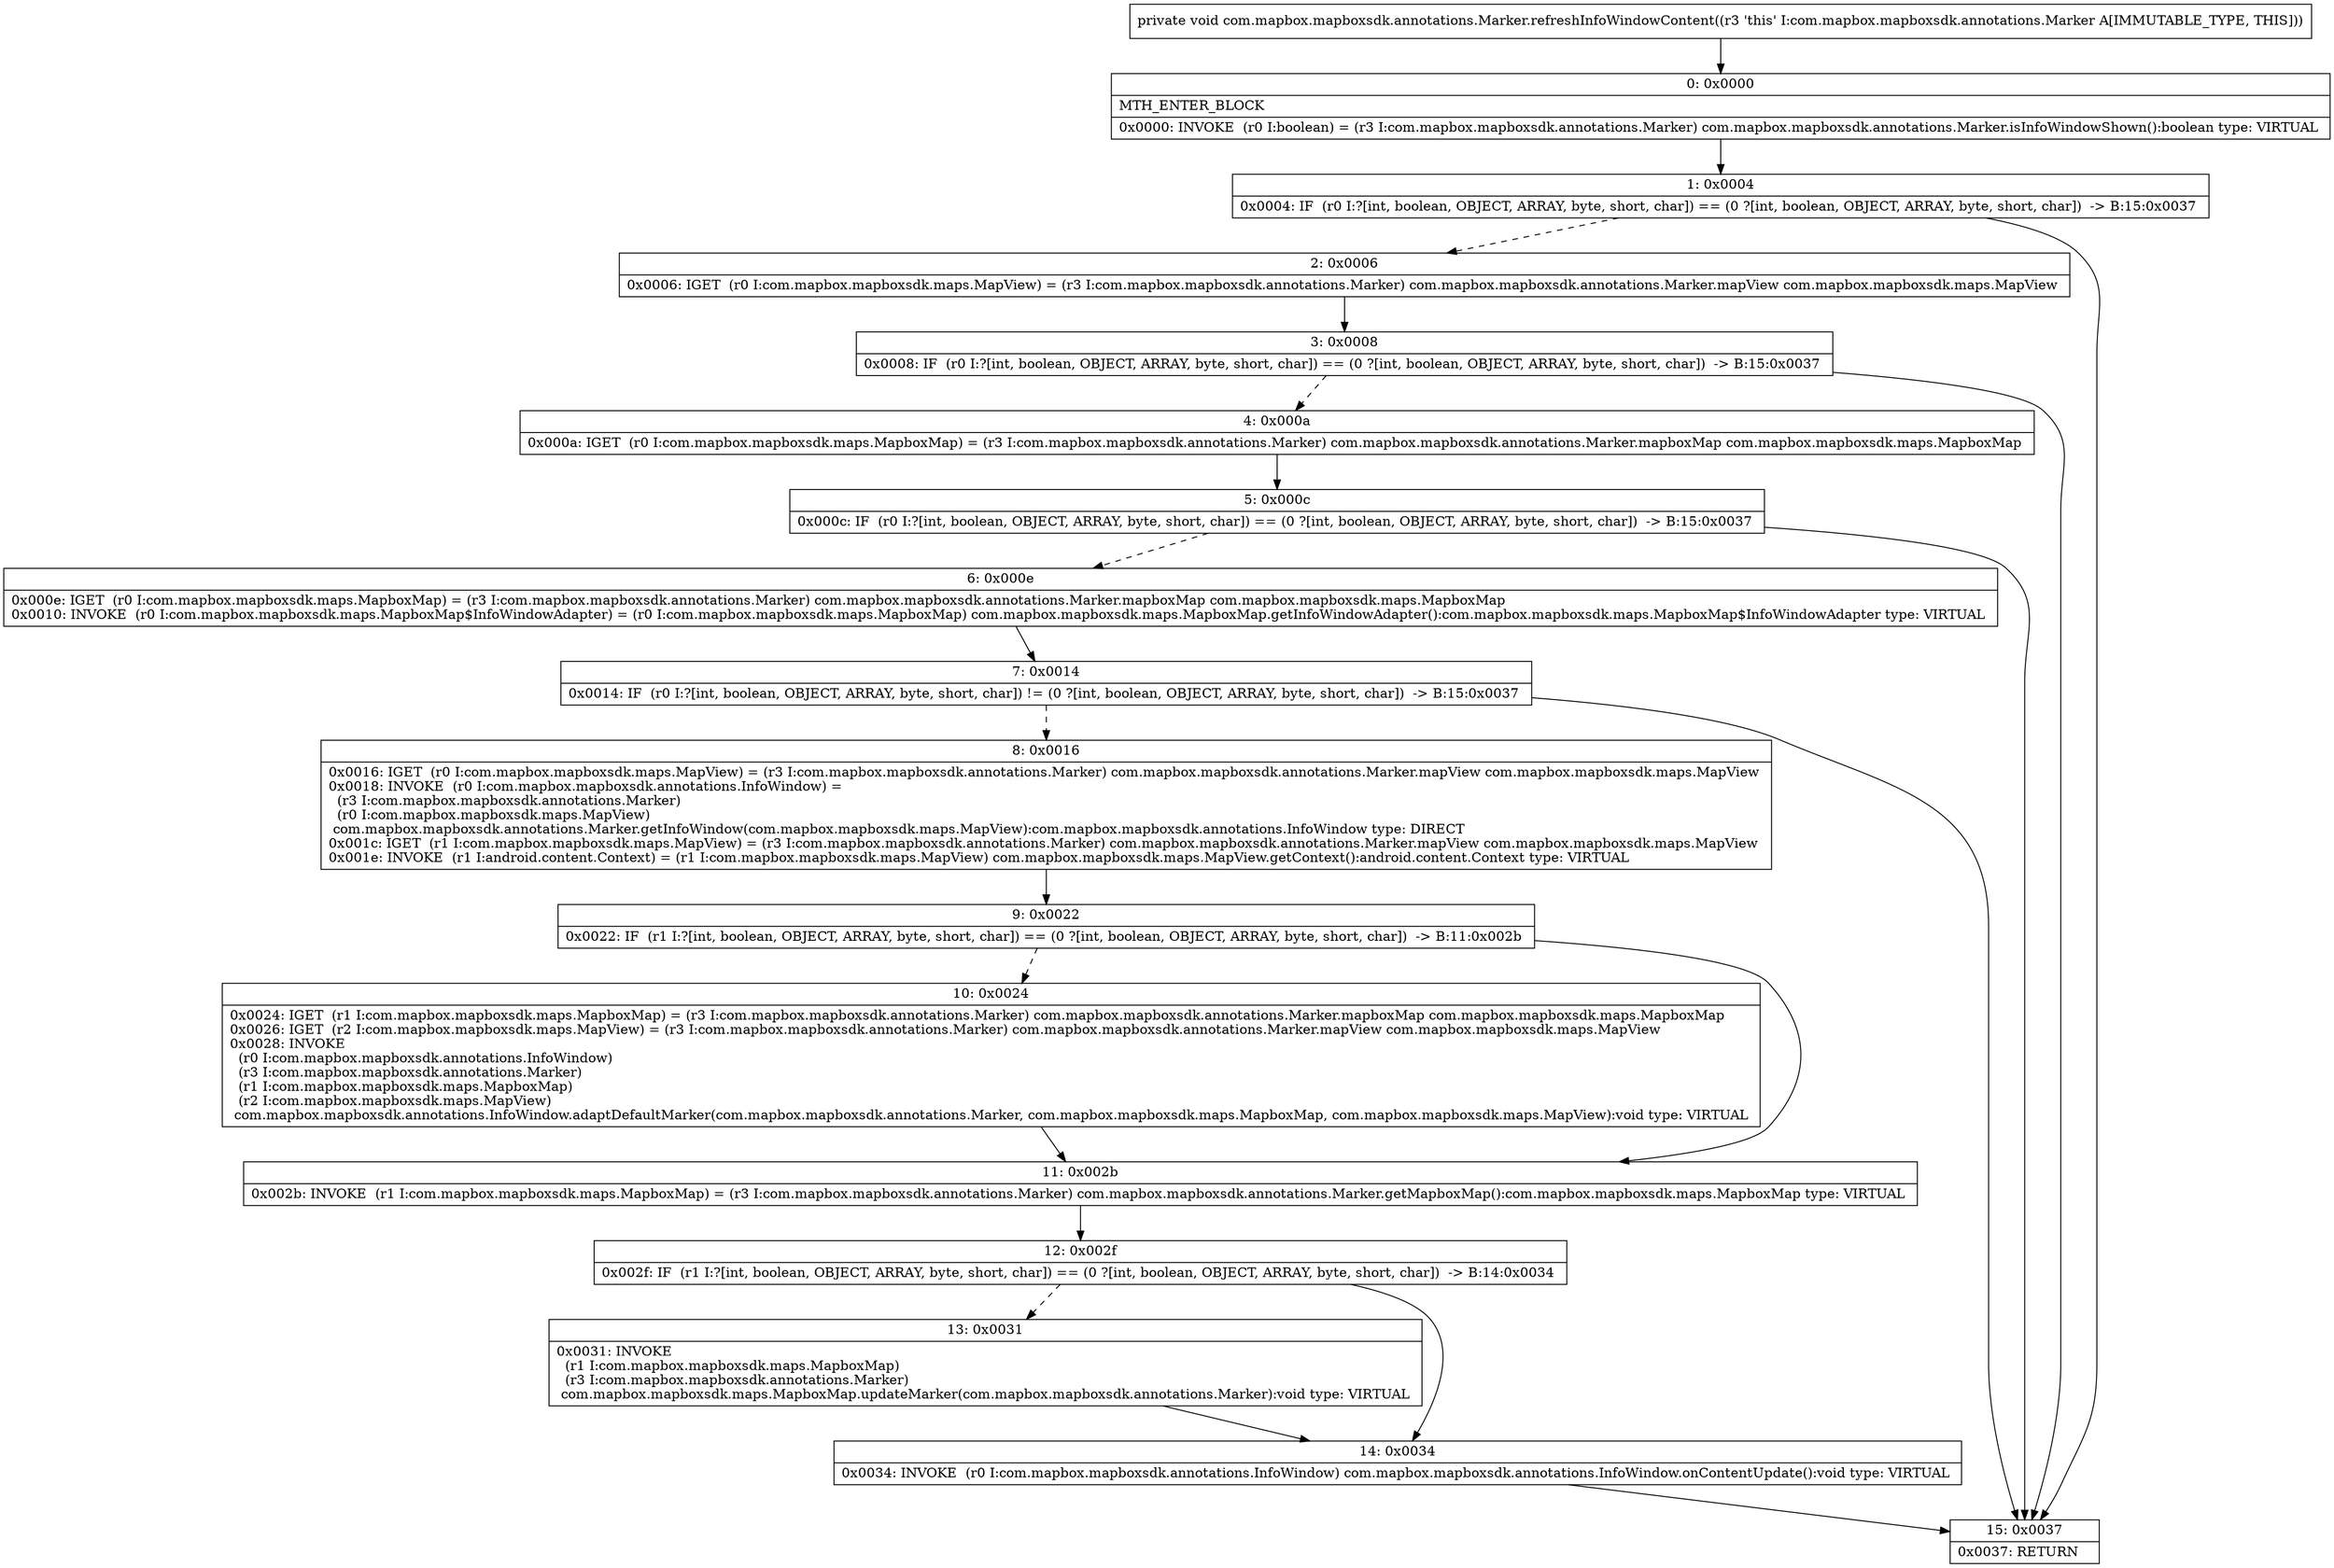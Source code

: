 digraph "CFG forcom.mapbox.mapboxsdk.annotations.Marker.refreshInfoWindowContent()V" {
Node_0 [shape=record,label="{0\:\ 0x0000|MTH_ENTER_BLOCK\l|0x0000: INVOKE  (r0 I:boolean) = (r3 I:com.mapbox.mapboxsdk.annotations.Marker) com.mapbox.mapboxsdk.annotations.Marker.isInfoWindowShown():boolean type: VIRTUAL \l}"];
Node_1 [shape=record,label="{1\:\ 0x0004|0x0004: IF  (r0 I:?[int, boolean, OBJECT, ARRAY, byte, short, char]) == (0 ?[int, boolean, OBJECT, ARRAY, byte, short, char])  \-\> B:15:0x0037 \l}"];
Node_2 [shape=record,label="{2\:\ 0x0006|0x0006: IGET  (r0 I:com.mapbox.mapboxsdk.maps.MapView) = (r3 I:com.mapbox.mapboxsdk.annotations.Marker) com.mapbox.mapboxsdk.annotations.Marker.mapView com.mapbox.mapboxsdk.maps.MapView \l}"];
Node_3 [shape=record,label="{3\:\ 0x0008|0x0008: IF  (r0 I:?[int, boolean, OBJECT, ARRAY, byte, short, char]) == (0 ?[int, boolean, OBJECT, ARRAY, byte, short, char])  \-\> B:15:0x0037 \l}"];
Node_4 [shape=record,label="{4\:\ 0x000a|0x000a: IGET  (r0 I:com.mapbox.mapboxsdk.maps.MapboxMap) = (r3 I:com.mapbox.mapboxsdk.annotations.Marker) com.mapbox.mapboxsdk.annotations.Marker.mapboxMap com.mapbox.mapboxsdk.maps.MapboxMap \l}"];
Node_5 [shape=record,label="{5\:\ 0x000c|0x000c: IF  (r0 I:?[int, boolean, OBJECT, ARRAY, byte, short, char]) == (0 ?[int, boolean, OBJECT, ARRAY, byte, short, char])  \-\> B:15:0x0037 \l}"];
Node_6 [shape=record,label="{6\:\ 0x000e|0x000e: IGET  (r0 I:com.mapbox.mapboxsdk.maps.MapboxMap) = (r3 I:com.mapbox.mapboxsdk.annotations.Marker) com.mapbox.mapboxsdk.annotations.Marker.mapboxMap com.mapbox.mapboxsdk.maps.MapboxMap \l0x0010: INVOKE  (r0 I:com.mapbox.mapboxsdk.maps.MapboxMap$InfoWindowAdapter) = (r0 I:com.mapbox.mapboxsdk.maps.MapboxMap) com.mapbox.mapboxsdk.maps.MapboxMap.getInfoWindowAdapter():com.mapbox.mapboxsdk.maps.MapboxMap$InfoWindowAdapter type: VIRTUAL \l}"];
Node_7 [shape=record,label="{7\:\ 0x0014|0x0014: IF  (r0 I:?[int, boolean, OBJECT, ARRAY, byte, short, char]) != (0 ?[int, boolean, OBJECT, ARRAY, byte, short, char])  \-\> B:15:0x0037 \l}"];
Node_8 [shape=record,label="{8\:\ 0x0016|0x0016: IGET  (r0 I:com.mapbox.mapboxsdk.maps.MapView) = (r3 I:com.mapbox.mapboxsdk.annotations.Marker) com.mapbox.mapboxsdk.annotations.Marker.mapView com.mapbox.mapboxsdk.maps.MapView \l0x0018: INVOKE  (r0 I:com.mapbox.mapboxsdk.annotations.InfoWindow) = \l  (r3 I:com.mapbox.mapboxsdk.annotations.Marker)\l  (r0 I:com.mapbox.mapboxsdk.maps.MapView)\l com.mapbox.mapboxsdk.annotations.Marker.getInfoWindow(com.mapbox.mapboxsdk.maps.MapView):com.mapbox.mapboxsdk.annotations.InfoWindow type: DIRECT \l0x001c: IGET  (r1 I:com.mapbox.mapboxsdk.maps.MapView) = (r3 I:com.mapbox.mapboxsdk.annotations.Marker) com.mapbox.mapboxsdk.annotations.Marker.mapView com.mapbox.mapboxsdk.maps.MapView \l0x001e: INVOKE  (r1 I:android.content.Context) = (r1 I:com.mapbox.mapboxsdk.maps.MapView) com.mapbox.mapboxsdk.maps.MapView.getContext():android.content.Context type: VIRTUAL \l}"];
Node_9 [shape=record,label="{9\:\ 0x0022|0x0022: IF  (r1 I:?[int, boolean, OBJECT, ARRAY, byte, short, char]) == (0 ?[int, boolean, OBJECT, ARRAY, byte, short, char])  \-\> B:11:0x002b \l}"];
Node_10 [shape=record,label="{10\:\ 0x0024|0x0024: IGET  (r1 I:com.mapbox.mapboxsdk.maps.MapboxMap) = (r3 I:com.mapbox.mapboxsdk.annotations.Marker) com.mapbox.mapboxsdk.annotations.Marker.mapboxMap com.mapbox.mapboxsdk.maps.MapboxMap \l0x0026: IGET  (r2 I:com.mapbox.mapboxsdk.maps.MapView) = (r3 I:com.mapbox.mapboxsdk.annotations.Marker) com.mapbox.mapboxsdk.annotations.Marker.mapView com.mapbox.mapboxsdk.maps.MapView \l0x0028: INVOKE  \l  (r0 I:com.mapbox.mapboxsdk.annotations.InfoWindow)\l  (r3 I:com.mapbox.mapboxsdk.annotations.Marker)\l  (r1 I:com.mapbox.mapboxsdk.maps.MapboxMap)\l  (r2 I:com.mapbox.mapboxsdk.maps.MapView)\l com.mapbox.mapboxsdk.annotations.InfoWindow.adaptDefaultMarker(com.mapbox.mapboxsdk.annotations.Marker, com.mapbox.mapboxsdk.maps.MapboxMap, com.mapbox.mapboxsdk.maps.MapView):void type: VIRTUAL \l}"];
Node_11 [shape=record,label="{11\:\ 0x002b|0x002b: INVOKE  (r1 I:com.mapbox.mapboxsdk.maps.MapboxMap) = (r3 I:com.mapbox.mapboxsdk.annotations.Marker) com.mapbox.mapboxsdk.annotations.Marker.getMapboxMap():com.mapbox.mapboxsdk.maps.MapboxMap type: VIRTUAL \l}"];
Node_12 [shape=record,label="{12\:\ 0x002f|0x002f: IF  (r1 I:?[int, boolean, OBJECT, ARRAY, byte, short, char]) == (0 ?[int, boolean, OBJECT, ARRAY, byte, short, char])  \-\> B:14:0x0034 \l}"];
Node_13 [shape=record,label="{13\:\ 0x0031|0x0031: INVOKE  \l  (r1 I:com.mapbox.mapboxsdk.maps.MapboxMap)\l  (r3 I:com.mapbox.mapboxsdk.annotations.Marker)\l com.mapbox.mapboxsdk.maps.MapboxMap.updateMarker(com.mapbox.mapboxsdk.annotations.Marker):void type: VIRTUAL \l}"];
Node_14 [shape=record,label="{14\:\ 0x0034|0x0034: INVOKE  (r0 I:com.mapbox.mapboxsdk.annotations.InfoWindow) com.mapbox.mapboxsdk.annotations.InfoWindow.onContentUpdate():void type: VIRTUAL \l}"];
Node_15 [shape=record,label="{15\:\ 0x0037|0x0037: RETURN   \l}"];
MethodNode[shape=record,label="{private void com.mapbox.mapboxsdk.annotations.Marker.refreshInfoWindowContent((r3 'this' I:com.mapbox.mapboxsdk.annotations.Marker A[IMMUTABLE_TYPE, THIS])) }"];
MethodNode -> Node_0;
Node_0 -> Node_1;
Node_1 -> Node_2[style=dashed];
Node_1 -> Node_15;
Node_2 -> Node_3;
Node_3 -> Node_4[style=dashed];
Node_3 -> Node_15;
Node_4 -> Node_5;
Node_5 -> Node_6[style=dashed];
Node_5 -> Node_15;
Node_6 -> Node_7;
Node_7 -> Node_8[style=dashed];
Node_7 -> Node_15;
Node_8 -> Node_9;
Node_9 -> Node_10[style=dashed];
Node_9 -> Node_11;
Node_10 -> Node_11;
Node_11 -> Node_12;
Node_12 -> Node_13[style=dashed];
Node_12 -> Node_14;
Node_13 -> Node_14;
Node_14 -> Node_15;
}

